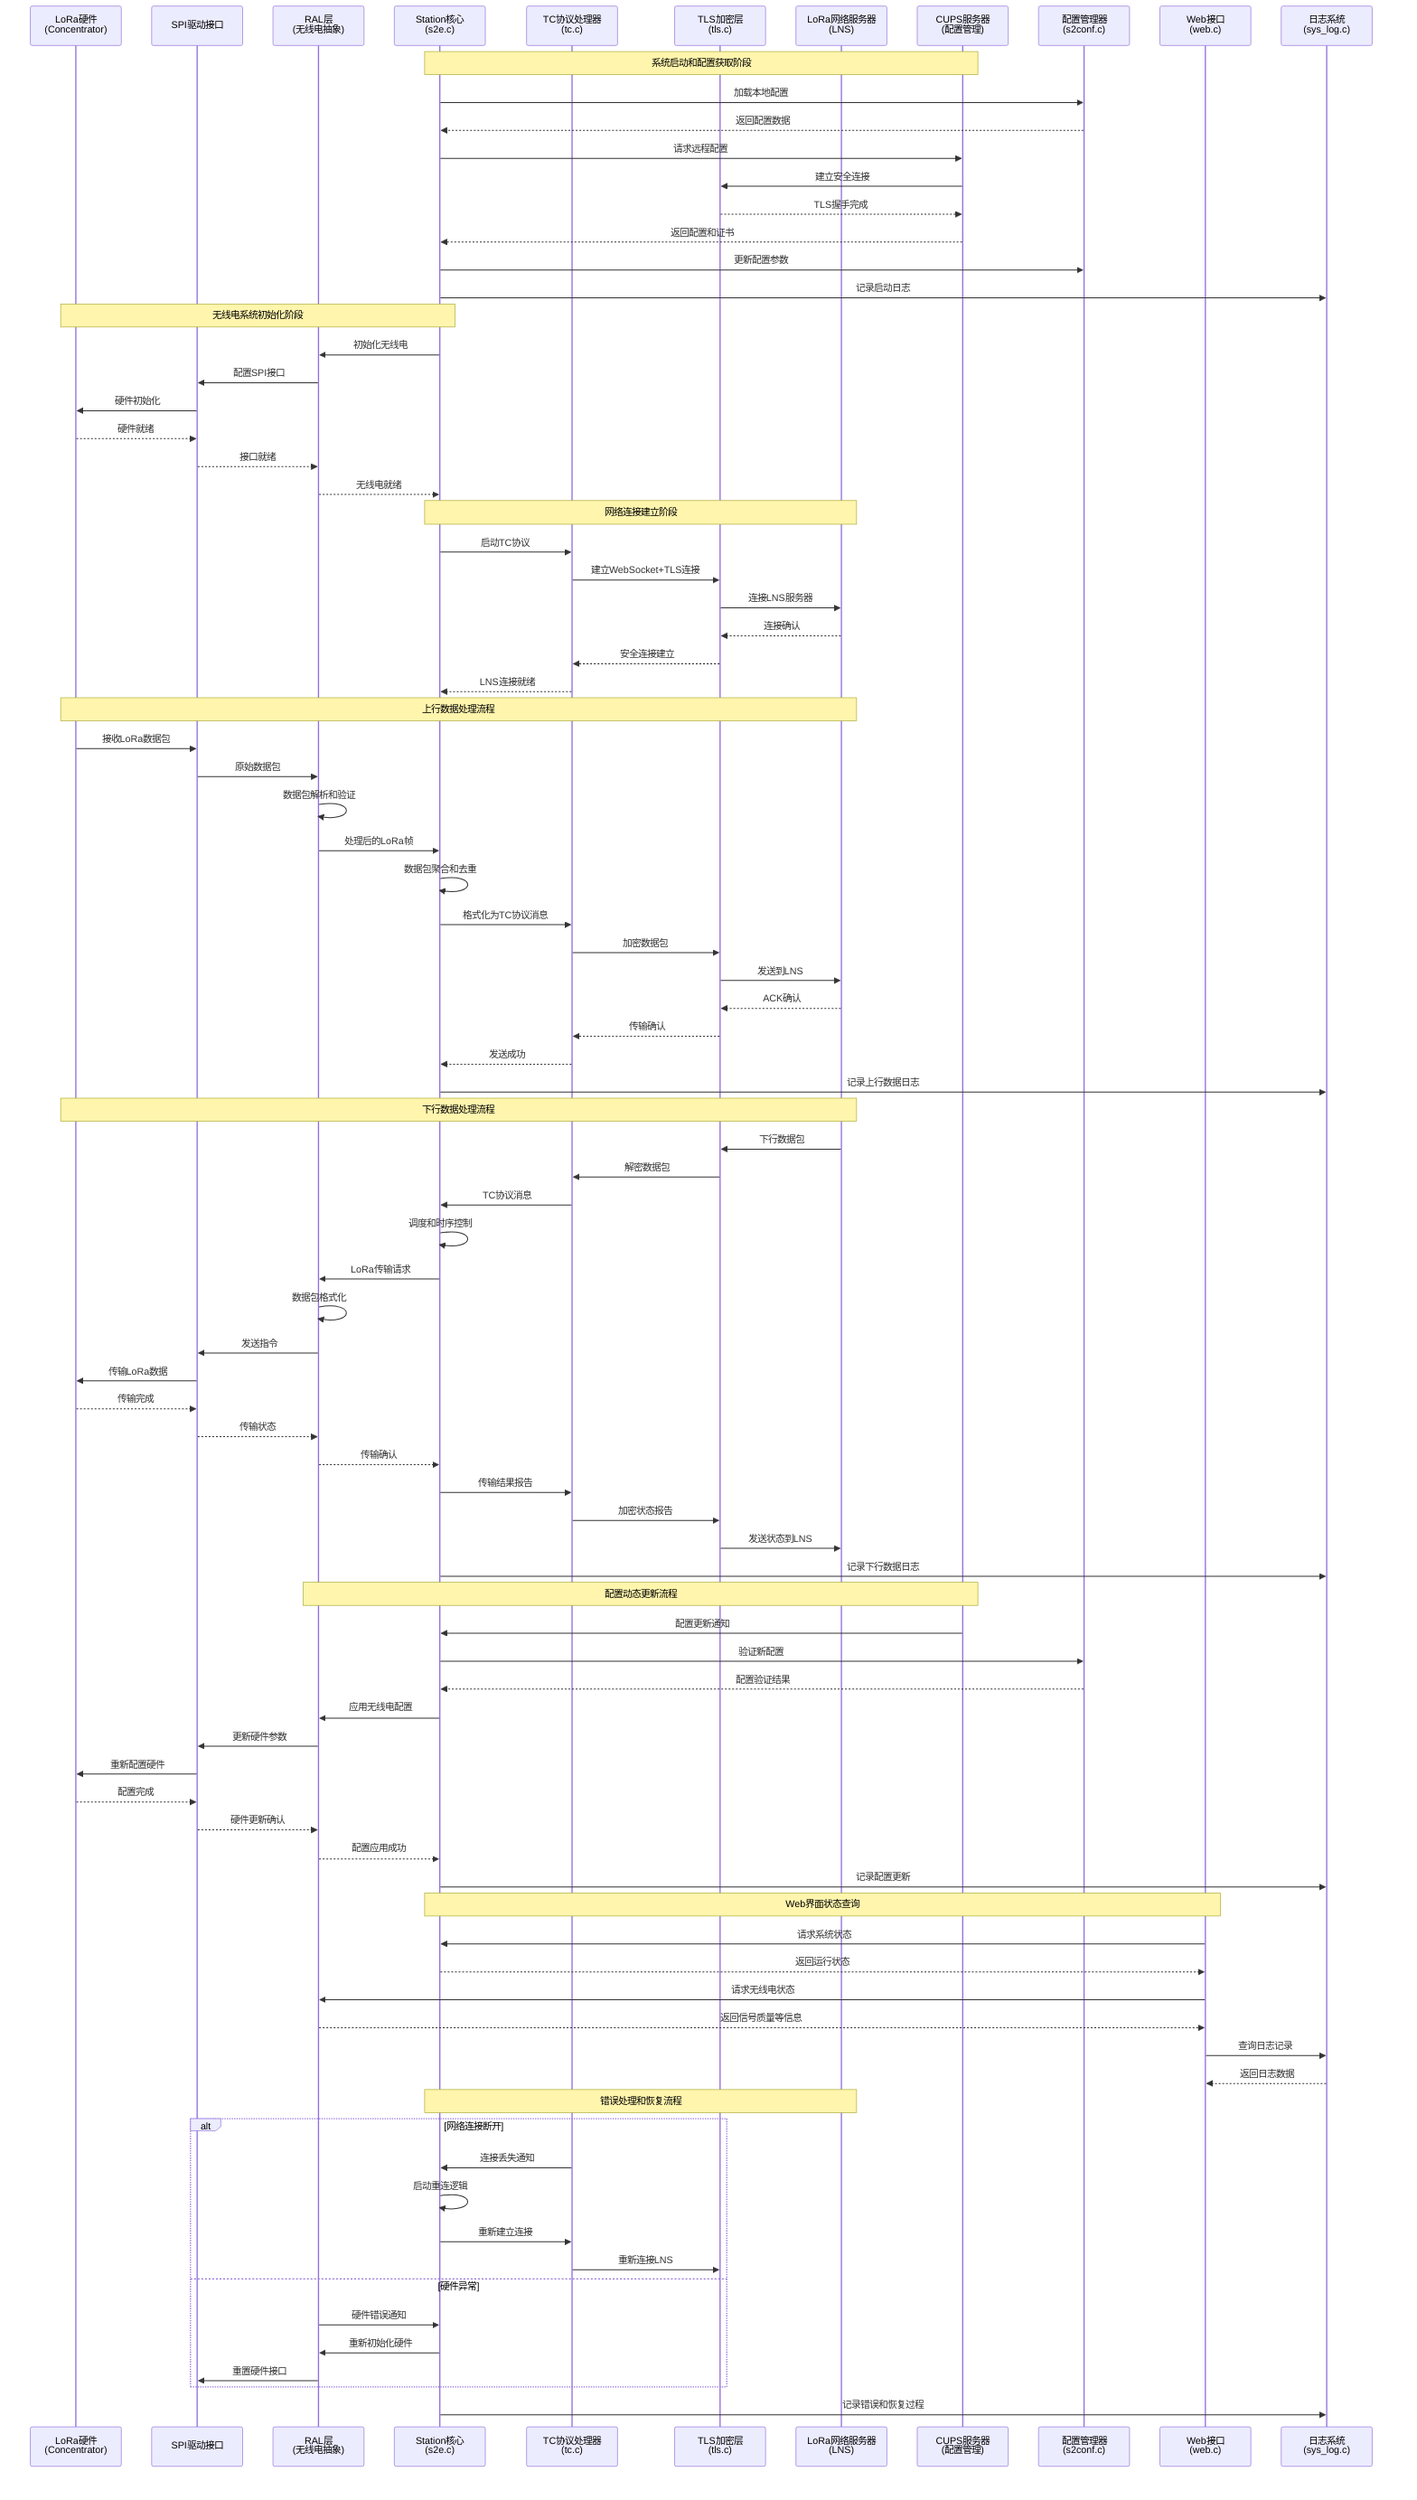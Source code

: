 sequenceDiagram
    participant HW as LoRa硬件<br/>(Concentrator)
    participant SPI as SPI驱动接口
    participant RAL as RAL层<br/>(无线电抽象)
    participant Core as Station核心<br/>(s2e.c)
    participant TC as TC协议处理器<br/>(tc.c)
    participant TLS as TLS加密层<br/>(tls.c)
    participant LNS as LoRa网络服务器<br/>(LNS)
    participant CUPS as CUPS服务器<br/>(配置管理)
    participant Config as 配置管理器<br/>(s2conf.c)
    participant Web as Web接口<br/>(web.c)
    participant Log as 日志系统<br/>(sys_log.c)

    %% 系统启动和配置阶段
    Note over Core,CUPS: 系统启动和配置获取阶段
    Core->>Config: 加载本地配置
    Config-->>Core: 返回配置数据
    Core->>CUPS: 请求远程配置
    CUPS->>TLS: 建立安全连接
    TLS-->>CUPS: TLS握手完成
    CUPS-->>Core: 返回配置和证书
    Core->>Config: 更新配置参数
    Core->>Log: 记录启动日志

    %% 无线电初始化
    Note over Core,HW: 无线电系统初始化阶段
    Core->>RAL: 初始化无线电
    RAL->>SPI: 配置SPI接口
    SPI->>HW: 硬件初始化
    HW-->>SPI: 硬件就绪
    SPI-->>RAL: 接口就绪
    RAL-->>Core: 无线电就绪

    %% LNS连接建立
    Note over Core,LNS: 网络连接建立阶段
    Core->>TC: 启动TC协议
    TC->>TLS: 建立WebSocket+TLS连接
    TLS->>LNS: 连接LNS服务器
    LNS-->>TLS: 连接确认
    TLS-->>TC: 安全连接建立
    TC-->>Core: LNS连接就绪

    %% 上行数据流 (LoRa设备 -> LNS)
    Note over HW,LNS: 上行数据处理流程
    HW->>SPI: 接收LoRa数据包
    SPI->>RAL: 原始数据包
    RAL->>RAL: 数据包解析和验证
    RAL->>Core: 处理后的LoRa帧
    Core->>Core: 数据包聚合和去重
    Core->>TC: 格式化为TC协议消息
    TC->>TLS: 加密数据包
    TLS->>LNS: 发送到LNS
    LNS-->>TLS: ACK确认
    TLS-->>TC: 传输确认
    TC-->>Core: 发送成功
    Core->>Log: 记录上行数据日志

    %% 下行数据流 (LNS -> LoRa设备)
    Note over LNS,HW: 下行数据处理流程
    LNS->>TLS: 下行数据包
    TLS->>TC: 解密数据包
    TC->>Core: TC协议消息
    Core->>Core: 调度和时序控制
    Core->>RAL: LoRa传输请求
    RAL->>RAL: 数据包格式化
    RAL->>SPI: 发送指令
    SPI->>HW: 传输LoRa数据
    HW-->>SPI: 传输完成
    SPI-->>RAL: 传输状态
    RAL-->>Core: 传输确认
    Core->>TC: 传输结果报告
    TC->>TLS: 加密状态报告
    TLS->>LNS: 发送状态到LNS
    Core->>Log: 记录下行数据日志

    %% 配置更新流程
    Note over CUPS,RAL: 配置动态更新流程
    CUPS->>Core: 配置更新通知
    Core->>Config: 验证新配置
    Config-->>Core: 配置验证结果
    Core->>RAL: 应用无线电配置
    RAL->>SPI: 更新硬件参数
    SPI->>HW: 重新配置硬件
    HW-->>SPI: 配置完成
    SPI-->>RAL: 硬件更新确认
    RAL-->>Core: 配置应用成功
    Core->>Log: 记录配置更新

    %% Web接口数据查询
    Note over Web,Core: Web界面状态查询
    Web->>Core: 请求系统状态
    Core-->>Web: 返回运行状态
    Web->>RAL: 请求无线电状态
    RAL-->>Web: 返回信号质量等信息
    Web->>Log: 查询日志记录
    Log-->>Web: 返回日志数据

    %% 错误处理和恢复
    Note over Core,LNS: 错误处理和恢复流程
    alt 网络连接断开
        TC->>Core: 连接丢失通知
        Core->>Core: 启动重连逻辑
        Core->>TC: 重新建立连接
        TC->>TLS: 重新连接LNS
    else 硬件异常
        RAL->>Core: 硬件错误通知
        Core->>RAL: 重新初始化硬件
        RAL->>SPI: 重置硬件接口
    end
    Core->>Log: 记录错误和恢复过程